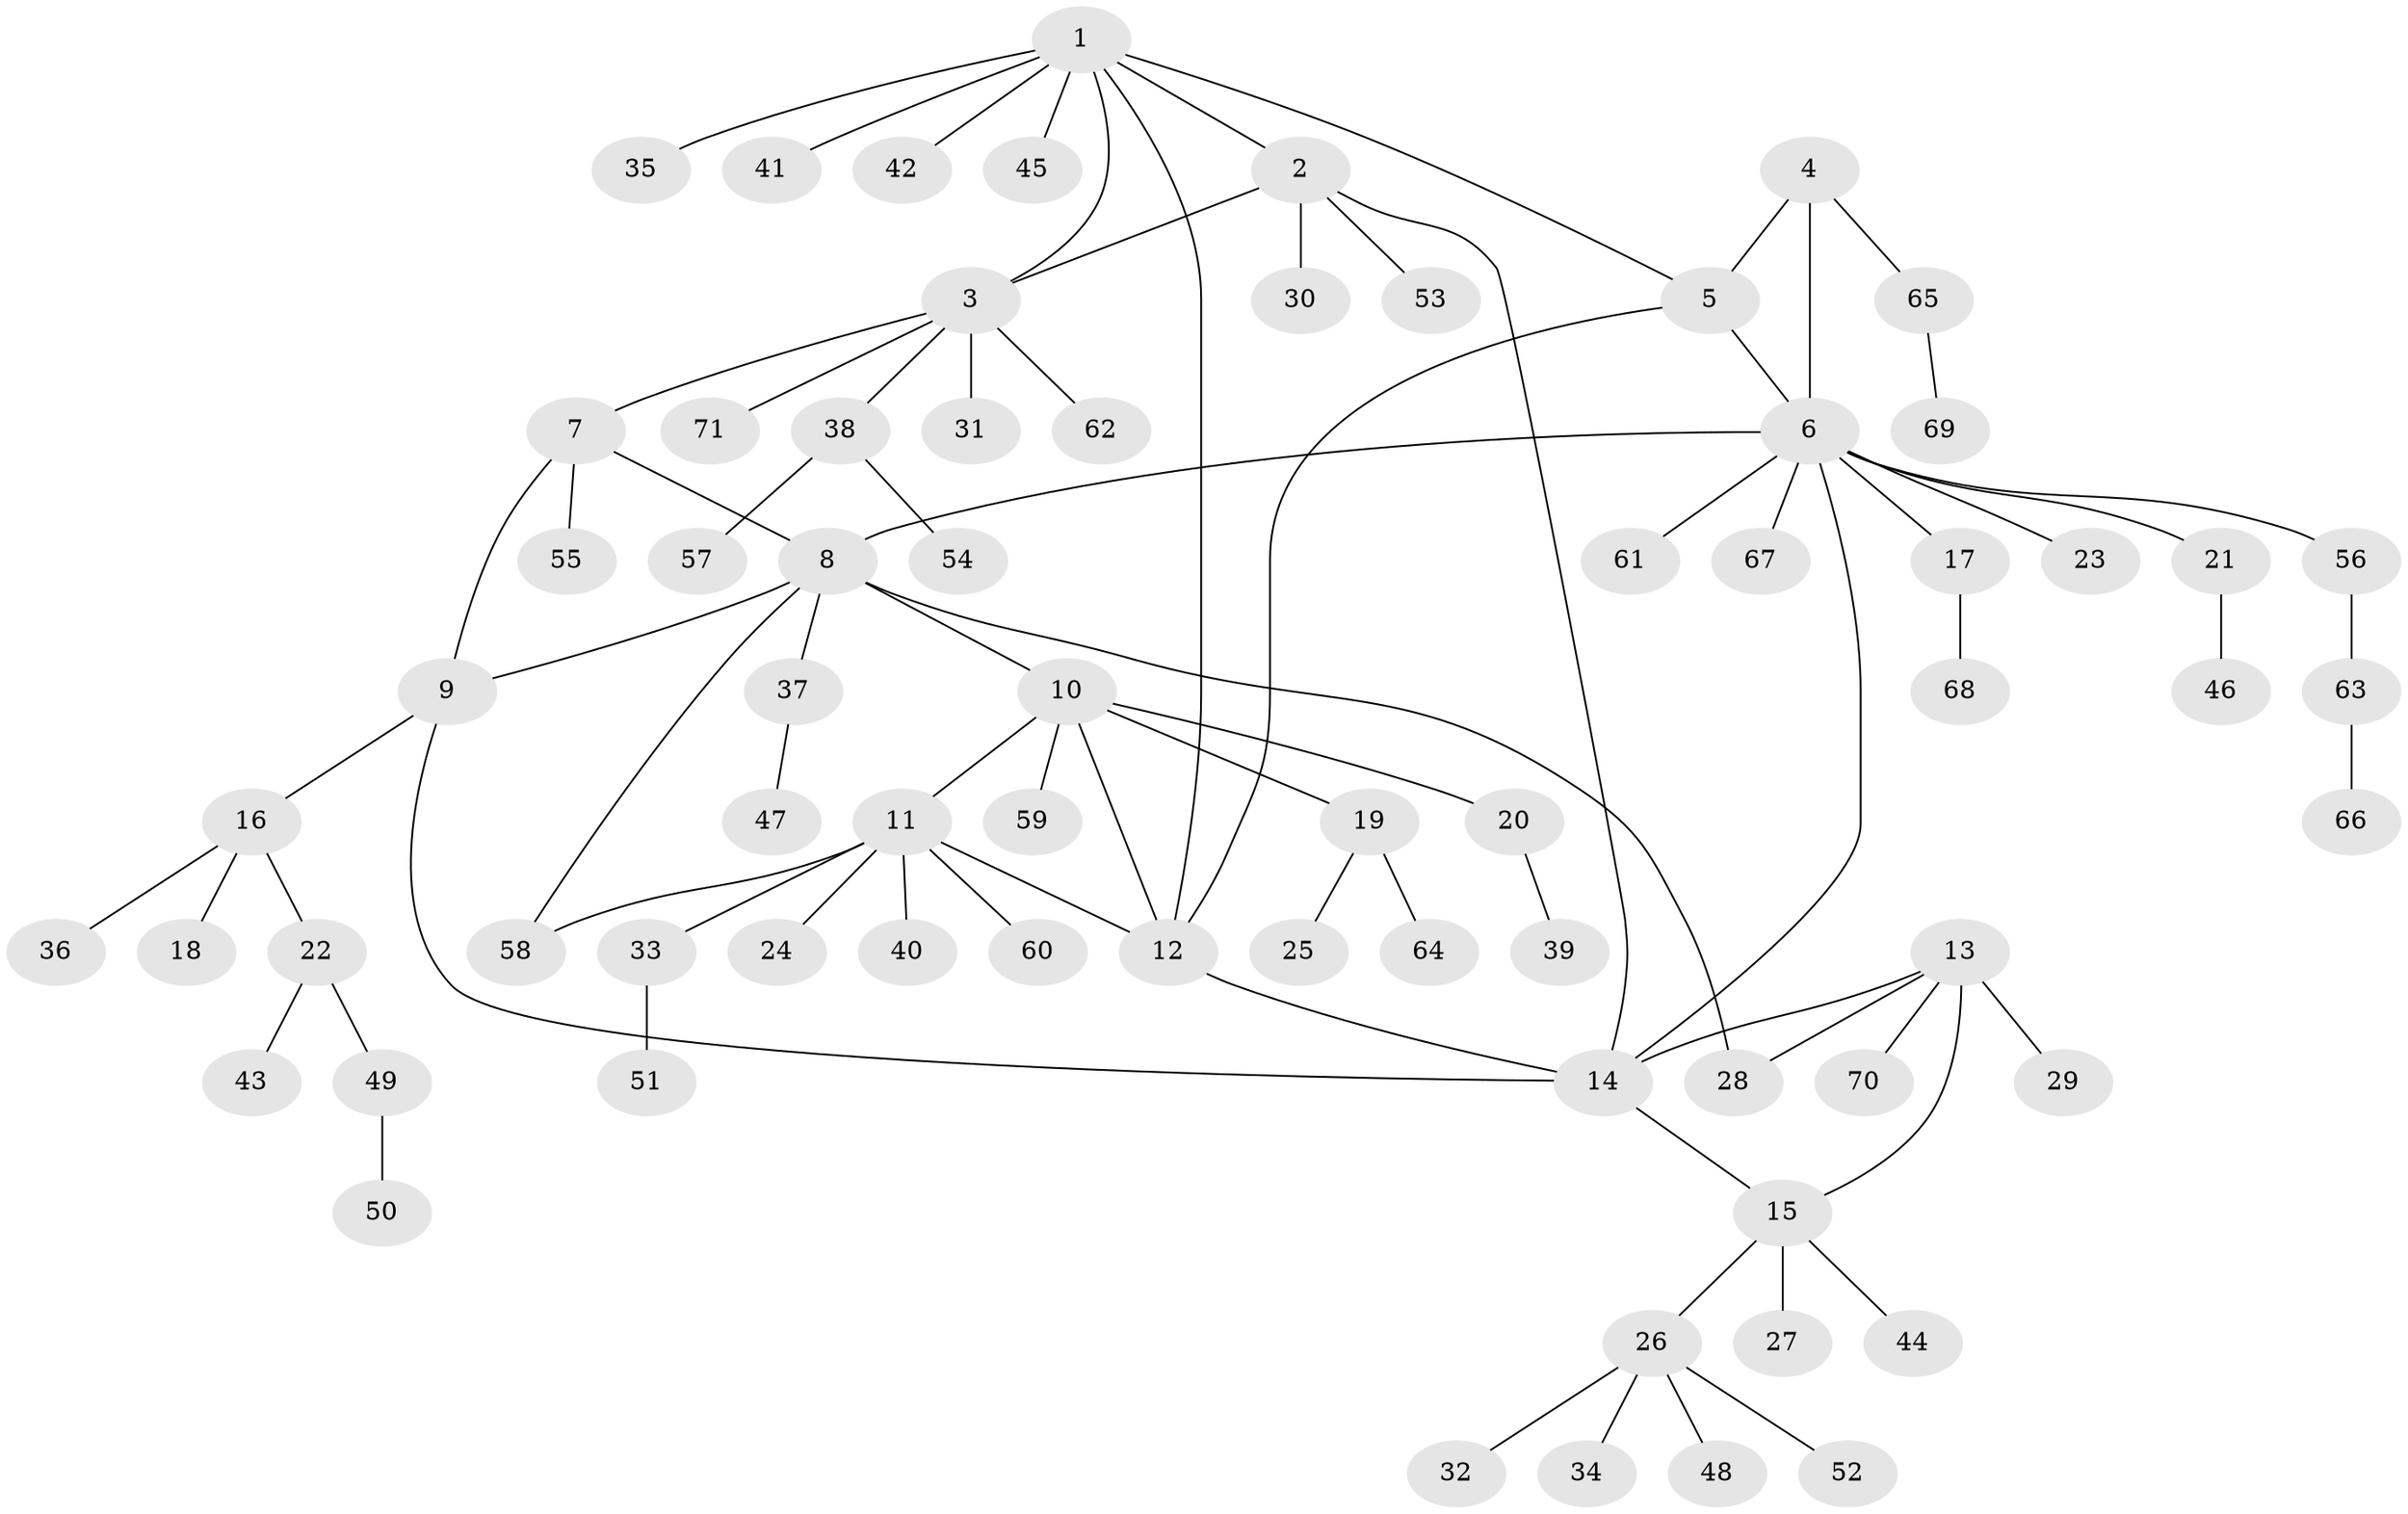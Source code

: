// coarse degree distribution, {8: 0.023809523809523808, 3: 0.09523809523809523, 7: 0.047619047619047616, 2: 0.11904761904761904, 4: 0.047619047619047616, 10: 0.023809523809523808, 5: 0.07142857142857142, 6: 0.023809523809523808, 1: 0.5476190476190477}
// Generated by graph-tools (version 1.1) at 2025/19/03/04/25 18:19:51]
// undirected, 71 vertices, 83 edges
graph export_dot {
graph [start="1"]
  node [color=gray90,style=filled];
  1;
  2;
  3;
  4;
  5;
  6;
  7;
  8;
  9;
  10;
  11;
  12;
  13;
  14;
  15;
  16;
  17;
  18;
  19;
  20;
  21;
  22;
  23;
  24;
  25;
  26;
  27;
  28;
  29;
  30;
  31;
  32;
  33;
  34;
  35;
  36;
  37;
  38;
  39;
  40;
  41;
  42;
  43;
  44;
  45;
  46;
  47;
  48;
  49;
  50;
  51;
  52;
  53;
  54;
  55;
  56;
  57;
  58;
  59;
  60;
  61;
  62;
  63;
  64;
  65;
  66;
  67;
  68;
  69;
  70;
  71;
  1 -- 2;
  1 -- 3;
  1 -- 5;
  1 -- 12;
  1 -- 35;
  1 -- 41;
  1 -- 42;
  1 -- 45;
  2 -- 3;
  2 -- 14;
  2 -- 30;
  2 -- 53;
  3 -- 7;
  3 -- 31;
  3 -- 38;
  3 -- 62;
  3 -- 71;
  4 -- 5;
  4 -- 6;
  4 -- 65;
  5 -- 6;
  5 -- 12;
  6 -- 8;
  6 -- 14;
  6 -- 17;
  6 -- 21;
  6 -- 23;
  6 -- 56;
  6 -- 61;
  6 -- 67;
  7 -- 8;
  7 -- 9;
  7 -- 55;
  8 -- 9;
  8 -- 10;
  8 -- 28;
  8 -- 37;
  8 -- 58;
  9 -- 14;
  9 -- 16;
  10 -- 11;
  10 -- 12;
  10 -- 19;
  10 -- 20;
  10 -- 59;
  11 -- 12;
  11 -- 24;
  11 -- 33;
  11 -- 40;
  11 -- 58;
  11 -- 60;
  12 -- 14;
  13 -- 14;
  13 -- 15;
  13 -- 28;
  13 -- 29;
  13 -- 70;
  14 -- 15;
  15 -- 26;
  15 -- 27;
  15 -- 44;
  16 -- 18;
  16 -- 22;
  16 -- 36;
  17 -- 68;
  19 -- 25;
  19 -- 64;
  20 -- 39;
  21 -- 46;
  22 -- 43;
  22 -- 49;
  26 -- 32;
  26 -- 34;
  26 -- 48;
  26 -- 52;
  33 -- 51;
  37 -- 47;
  38 -- 54;
  38 -- 57;
  49 -- 50;
  56 -- 63;
  63 -- 66;
  65 -- 69;
}
